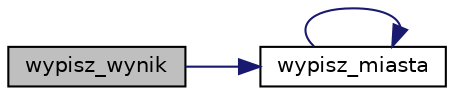 digraph "wypisz_wynik"
{
  edge [fontname="Helvetica",fontsize="10",labelfontname="Helvetica",labelfontsize="10"];
  node [fontname="Helvetica",fontsize="10",shape=record];
  rankdir="LR";
  Node43 [label="wypisz_wynik",height=0.2,width=0.4,color="black", fillcolor="grey75", style="filled", fontcolor="black"];
  Node43 -> Node44 [color="midnightblue",fontsize="10",style="solid",fontname="Helvetica"];
  Node44 [label="wypisz_miasta",height=0.2,width=0.4,color="black", fillcolor="white", style="filled",URL="$funkcje_8cpp.html#ae23180fadb7ac55d4d66d10ff579f16d"];
  Node44 -> Node44 [color="midnightblue",fontsize="10",style="solid",fontname="Helvetica"];
}
